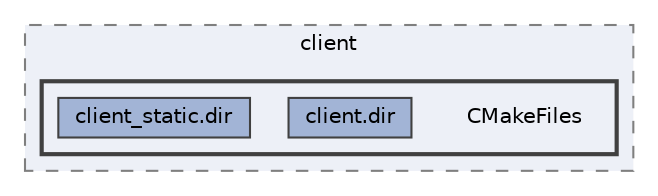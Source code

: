 digraph "/home/alexandros/Documents/PLT/V4/pokemon-championship/build/src/client/CMakeFiles"
{
 // LATEX_PDF_SIZE
  bgcolor="transparent";
  edge [fontname=Helvetica,fontsize=10,labelfontname=Helvetica,labelfontsize=10];
  node [fontname=Helvetica,fontsize=10,shape=box,height=0.2,width=0.4];
  compound=true
  subgraph clusterdir_e3987d929f3f4428dba906f110314686 {
    graph [ bgcolor="#edf0f7", pencolor="grey50", label="client", fontname=Helvetica,fontsize=10 style="filled,dashed", URL="dir_e3987d929f3f4428dba906f110314686.html",tooltip=""]
  subgraph clusterdir_12629685fe1e2d5f66b7439a6dbff8bf {
    graph [ bgcolor="#edf0f7", pencolor="grey25", label="", fontname=Helvetica,fontsize=10 style="filled,bold", URL="dir_12629685fe1e2d5f66b7439a6dbff8bf.html",tooltip=""]
    dir_12629685fe1e2d5f66b7439a6dbff8bf [shape=plaintext, label="CMakeFiles"];
  dir_38f12c4534c22f7d57e69f53f0355b48 [label="client.dir", fillcolor="#a2b4d6", color="grey25", style="filled", URL="dir_38f12c4534c22f7d57e69f53f0355b48.html",tooltip=""];
  dir_e74be5a7a35d377d0b42d82d339eee51 [label="client_static.dir", fillcolor="#a2b4d6", color="grey25", style="filled", URL="dir_e74be5a7a35d377d0b42d82d339eee51.html",tooltip=""];
  }
  }
}
